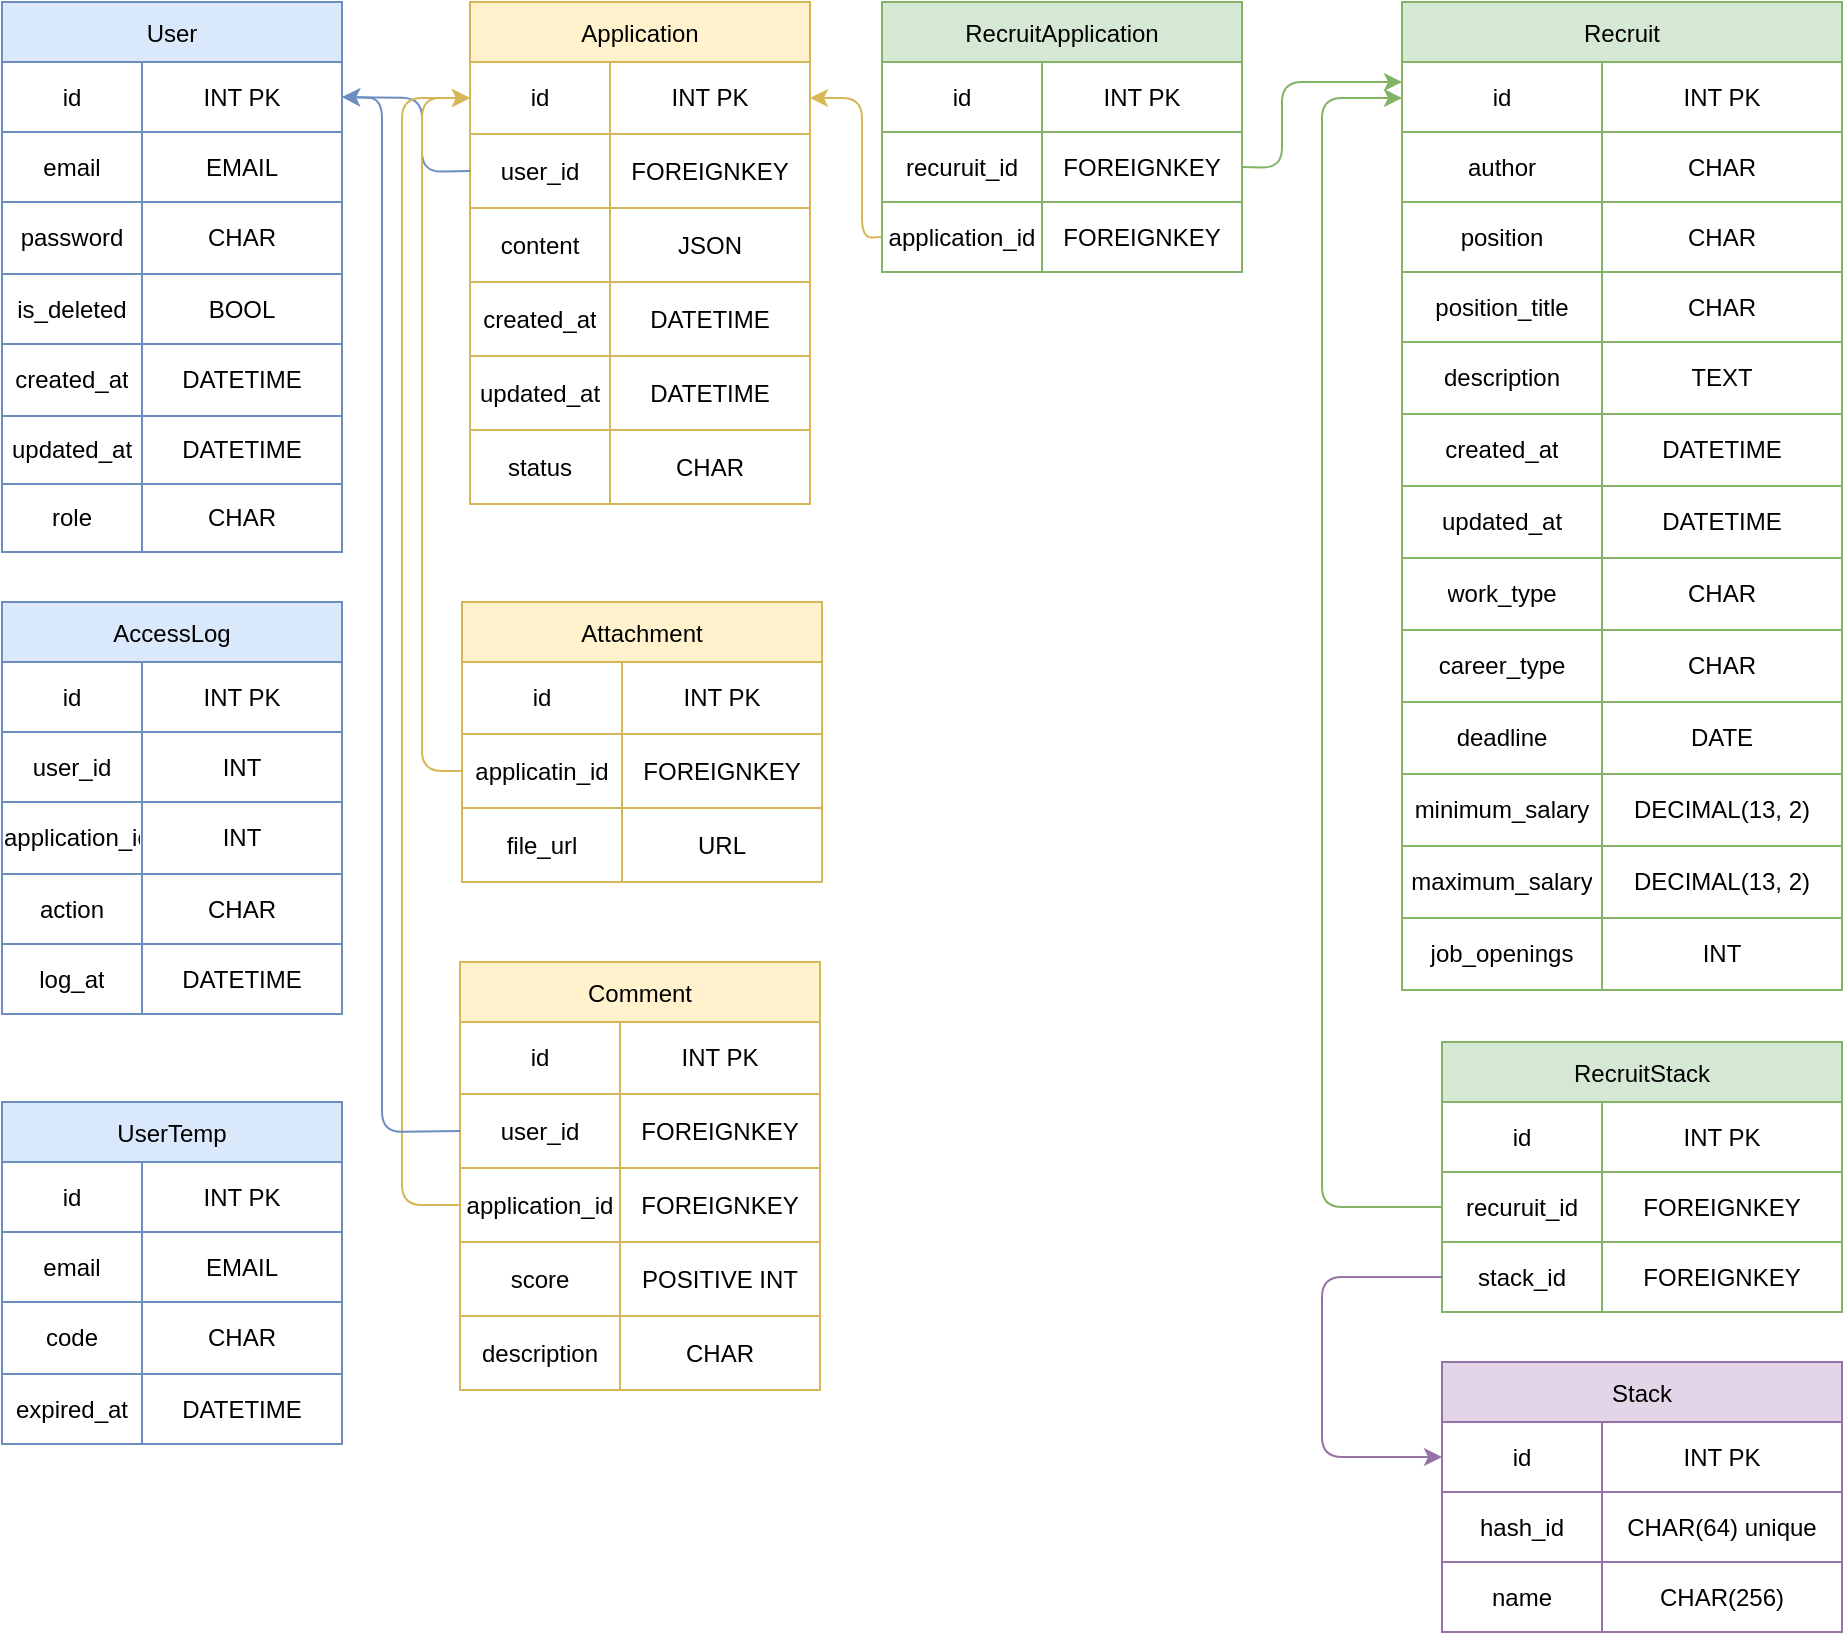 <mxfile version="15.2.1" type="device"><diagram id="fPB4pI1aR4sfu4cySGgM" name="Page-1"><mxGraphModel dx="1186" dy="529" grid="1" gridSize="10" guides="1" tooltips="1" connect="1" arrows="1" fold="1" page="1" pageScale="1" pageWidth="827" pageHeight="1169" math="0" shadow="0"><root><mxCell id="0"/><mxCell id="1" parent="0"/><mxCell id="WuAJHE4kELvEbRcxyLsb-28" value="User" style="shape=table;startSize=30;container=1;collapsible=0;childLayout=tableLayout;fillColor=#dae8fc;strokeColor=#6c8ebf;" parent="1" vertex="1"><mxGeometry x="10" width="170" height="275" as="geometry"/></mxCell><mxCell id="WuAJHE4kELvEbRcxyLsb-29" value="" style="shape=partialRectangle;collapsible=0;dropTarget=0;pointerEvents=0;fillColor=none;top=0;left=0;bottom=0;right=0;points=[[0,0.5],[1,0.5]];portConstraint=eastwest;" parent="WuAJHE4kELvEbRcxyLsb-28" vertex="1"><mxGeometry y="30" width="170" height="35" as="geometry"/></mxCell><mxCell id="WuAJHE4kELvEbRcxyLsb-30" value="id" style="shape=partialRectangle;html=1;whiteSpace=wrap;connectable=0;overflow=hidden;fillColor=none;top=0;left=0;bottom=0;right=0;pointerEvents=1;" parent="WuAJHE4kELvEbRcxyLsb-29" vertex="1"><mxGeometry width="70" height="35" as="geometry"/></mxCell><mxCell id="WuAJHE4kELvEbRcxyLsb-31" value="INT PK" style="shape=partialRectangle;html=1;whiteSpace=wrap;connectable=0;overflow=hidden;fillColor=none;top=0;left=0;bottom=0;right=0;pointerEvents=1;" parent="WuAJHE4kELvEbRcxyLsb-29" vertex="1"><mxGeometry x="70" width="100" height="35" as="geometry"/></mxCell><mxCell id="WuAJHE4kELvEbRcxyLsb-32" value="" style="shape=partialRectangle;collapsible=0;dropTarget=0;pointerEvents=0;fillColor=none;top=0;left=0;bottom=0;right=0;points=[[0,0.5],[1,0.5]];portConstraint=eastwest;" parent="WuAJHE4kELvEbRcxyLsb-28" vertex="1"><mxGeometry y="65" width="170" height="35" as="geometry"/></mxCell><mxCell id="WuAJHE4kELvEbRcxyLsb-33" value="email" style="shape=partialRectangle;html=1;whiteSpace=wrap;connectable=0;overflow=hidden;fillColor=none;top=0;left=0;bottom=0;right=0;pointerEvents=1;" parent="WuAJHE4kELvEbRcxyLsb-32" vertex="1"><mxGeometry width="70" height="35" as="geometry"/></mxCell><mxCell id="WuAJHE4kELvEbRcxyLsb-34" value="EMAIL" style="shape=partialRectangle;html=1;whiteSpace=wrap;connectable=0;overflow=hidden;fillColor=none;top=0;left=0;bottom=0;right=0;pointerEvents=1;" parent="WuAJHE4kELvEbRcxyLsb-32" vertex="1"><mxGeometry x="70" width="100" height="35" as="geometry"/></mxCell><mxCell id="WuAJHE4kELvEbRcxyLsb-35" value="" style="shape=partialRectangle;collapsible=0;dropTarget=0;pointerEvents=0;fillColor=none;top=0;left=0;bottom=0;right=0;points=[[0,0.5],[1,0.5]];portConstraint=eastwest;" parent="WuAJHE4kELvEbRcxyLsb-28" vertex="1"><mxGeometry y="100" width="170" height="36" as="geometry"/></mxCell><mxCell id="WuAJHE4kELvEbRcxyLsb-36" value="password" style="shape=partialRectangle;html=1;whiteSpace=wrap;connectable=0;overflow=hidden;fillColor=none;top=0;left=0;bottom=0;right=0;pointerEvents=1;" parent="WuAJHE4kELvEbRcxyLsb-35" vertex="1"><mxGeometry width="70" height="36" as="geometry"/></mxCell><mxCell id="WuAJHE4kELvEbRcxyLsb-37" value="CHAR" style="shape=partialRectangle;html=1;whiteSpace=wrap;connectable=0;overflow=hidden;fillColor=none;top=0;left=0;bottom=0;right=0;pointerEvents=1;" parent="WuAJHE4kELvEbRcxyLsb-35" vertex="1"><mxGeometry x="70" width="100" height="36" as="geometry"/></mxCell><mxCell id="WuAJHE4kELvEbRcxyLsb-49" style="shape=partialRectangle;collapsible=0;dropTarget=0;pointerEvents=0;fillColor=none;top=0;left=0;bottom=0;right=0;points=[[0,0.5],[1,0.5]];portConstraint=eastwest;" parent="WuAJHE4kELvEbRcxyLsb-28" vertex="1"><mxGeometry y="136" width="170" height="35" as="geometry"/></mxCell><mxCell id="WuAJHE4kELvEbRcxyLsb-50" value="is_deleted" style="shape=partialRectangle;html=1;whiteSpace=wrap;connectable=0;overflow=hidden;fillColor=none;top=0;left=0;bottom=0;right=0;pointerEvents=1;" parent="WuAJHE4kELvEbRcxyLsb-49" vertex="1"><mxGeometry width="70" height="35" as="geometry"/></mxCell><mxCell id="WuAJHE4kELvEbRcxyLsb-51" value="BOOL" style="shape=partialRectangle;html=1;whiteSpace=wrap;connectable=0;overflow=hidden;fillColor=none;top=0;left=0;bottom=0;right=0;pointerEvents=1;" parent="WuAJHE4kELvEbRcxyLsb-49" vertex="1"><mxGeometry x="70" width="100" height="35" as="geometry"/></mxCell><mxCell id="WuAJHE4kELvEbRcxyLsb-52" style="shape=partialRectangle;collapsible=0;dropTarget=0;pointerEvents=0;fillColor=none;top=0;left=0;bottom=0;right=0;points=[[0,0.5],[1,0.5]];portConstraint=eastwest;" parent="WuAJHE4kELvEbRcxyLsb-28" vertex="1"><mxGeometry y="171" width="170" height="36" as="geometry"/></mxCell><mxCell id="WuAJHE4kELvEbRcxyLsb-53" value="created_at" style="shape=partialRectangle;html=1;whiteSpace=wrap;connectable=0;overflow=hidden;fillColor=none;top=0;left=0;bottom=0;right=0;pointerEvents=1;" parent="WuAJHE4kELvEbRcxyLsb-52" vertex="1"><mxGeometry width="70" height="36" as="geometry"/></mxCell><mxCell id="WuAJHE4kELvEbRcxyLsb-54" value="DATETIME" style="shape=partialRectangle;html=1;whiteSpace=wrap;connectable=0;overflow=hidden;fillColor=none;top=0;left=0;bottom=0;right=0;pointerEvents=1;" parent="WuAJHE4kELvEbRcxyLsb-52" vertex="1"><mxGeometry x="70" width="100" height="36" as="geometry"/></mxCell><mxCell id="WuAJHE4kELvEbRcxyLsb-55" style="shape=partialRectangle;collapsible=0;dropTarget=0;pointerEvents=0;fillColor=none;top=0;left=0;bottom=0;right=0;points=[[0,0.5],[1,0.5]];portConstraint=eastwest;" parent="WuAJHE4kELvEbRcxyLsb-28" vertex="1"><mxGeometry y="207" width="170" height="34" as="geometry"/></mxCell><mxCell id="WuAJHE4kELvEbRcxyLsb-56" value="updated_at" style="shape=partialRectangle;html=1;whiteSpace=wrap;connectable=0;overflow=hidden;fillColor=none;top=0;left=0;bottom=0;right=0;pointerEvents=1;" parent="WuAJHE4kELvEbRcxyLsb-55" vertex="1"><mxGeometry width="70" height="34" as="geometry"/></mxCell><mxCell id="WuAJHE4kELvEbRcxyLsb-57" value="DATETIME" style="shape=partialRectangle;html=1;whiteSpace=wrap;connectable=0;overflow=hidden;fillColor=none;top=0;left=0;bottom=0;right=0;pointerEvents=1;" parent="WuAJHE4kELvEbRcxyLsb-55" vertex="1"><mxGeometry x="70" width="100" height="34" as="geometry"/></mxCell><mxCell id="m4BxYuM50Tmio2oOO1r--4" style="shape=partialRectangle;collapsible=0;dropTarget=0;pointerEvents=0;fillColor=none;top=0;left=0;bottom=0;right=0;points=[[0,0.5],[1,0.5]];portConstraint=eastwest;" parent="WuAJHE4kELvEbRcxyLsb-28" vertex="1"><mxGeometry y="241" width="170" height="34" as="geometry"/></mxCell><mxCell id="m4BxYuM50Tmio2oOO1r--5" value="role" style="shape=partialRectangle;html=1;whiteSpace=wrap;connectable=0;overflow=hidden;fillColor=none;top=0;left=0;bottom=0;right=0;pointerEvents=1;" parent="m4BxYuM50Tmio2oOO1r--4" vertex="1"><mxGeometry width="70" height="34" as="geometry"/></mxCell><mxCell id="m4BxYuM50Tmio2oOO1r--6" value="CHAR" style="shape=partialRectangle;html=1;whiteSpace=wrap;connectable=0;overflow=hidden;fillColor=none;top=0;left=0;bottom=0;right=0;pointerEvents=1;" parent="m4BxYuM50Tmio2oOO1r--4" vertex="1"><mxGeometry x="70" width="100" height="34" as="geometry"/></mxCell><mxCell id="WuAJHE4kELvEbRcxyLsb-58" value="Recruit" style="shape=table;startSize=30;container=1;collapsible=0;childLayout=tableLayout;fillColor=#d5e8d4;strokeColor=#82b366;" parent="1" vertex="1"><mxGeometry x="710" width="220" height="494" as="geometry"/></mxCell><mxCell id="WuAJHE4kELvEbRcxyLsb-59" value="" style="shape=partialRectangle;collapsible=0;dropTarget=0;pointerEvents=0;fillColor=none;top=0;left=0;bottom=0;right=0;points=[[0,0.5],[1,0.5]];portConstraint=eastwest;" parent="WuAJHE4kELvEbRcxyLsb-58" vertex="1"><mxGeometry y="30" width="220" height="35" as="geometry"/></mxCell><mxCell id="WuAJHE4kELvEbRcxyLsb-60" value="id" style="shape=partialRectangle;html=1;whiteSpace=wrap;connectable=0;overflow=hidden;fillColor=none;top=0;left=0;bottom=0;right=0;pointerEvents=1;" parent="WuAJHE4kELvEbRcxyLsb-59" vertex="1"><mxGeometry width="100" height="35" as="geometry"/></mxCell><mxCell id="WuAJHE4kELvEbRcxyLsb-61" value="INT PK" style="shape=partialRectangle;html=1;whiteSpace=wrap;connectable=0;overflow=hidden;fillColor=none;top=0;left=0;bottom=0;right=0;pointerEvents=1;" parent="WuAJHE4kELvEbRcxyLsb-59" vertex="1"><mxGeometry x="100" width="120" height="35" as="geometry"/></mxCell><mxCell id="lIaS1rzG-kriuXXyD3QB-4" style="shape=partialRectangle;collapsible=0;dropTarget=0;pointerEvents=0;fillColor=none;top=0;left=0;bottom=0;right=0;points=[[0,0.5],[1,0.5]];portConstraint=eastwest;" parent="WuAJHE4kELvEbRcxyLsb-58" vertex="1"><mxGeometry y="65" width="220" height="35" as="geometry"/></mxCell><mxCell id="lIaS1rzG-kriuXXyD3QB-5" value="author" style="shape=partialRectangle;html=1;whiteSpace=wrap;connectable=0;overflow=hidden;fillColor=none;top=0;left=0;bottom=0;right=0;pointerEvents=1;" parent="lIaS1rzG-kriuXXyD3QB-4" vertex="1"><mxGeometry width="100" height="35" as="geometry"/></mxCell><mxCell id="lIaS1rzG-kriuXXyD3QB-6" value="CHAR" style="shape=partialRectangle;html=1;whiteSpace=wrap;connectable=0;overflow=hidden;fillColor=none;top=0;left=0;bottom=0;right=0;pointerEvents=1;" parent="lIaS1rzG-kriuXXyD3QB-4" vertex="1"><mxGeometry x="100" width="120" height="35" as="geometry"/></mxCell><mxCell id="WuAJHE4kELvEbRcxyLsb-62" value="" style="shape=partialRectangle;collapsible=0;dropTarget=0;pointerEvents=0;fillColor=none;top=0;left=0;bottom=0;right=0;points=[[0,0.5],[1,0.5]];portConstraint=eastwest;" parent="WuAJHE4kELvEbRcxyLsb-58" vertex="1"><mxGeometry y="100" width="220" height="35" as="geometry"/></mxCell><mxCell id="WuAJHE4kELvEbRcxyLsb-63" value="position" style="shape=partialRectangle;html=1;whiteSpace=wrap;connectable=0;overflow=hidden;fillColor=none;top=0;left=0;bottom=0;right=0;pointerEvents=1;" parent="WuAJHE4kELvEbRcxyLsb-62" vertex="1"><mxGeometry width="100" height="35" as="geometry"/></mxCell><mxCell id="WuAJHE4kELvEbRcxyLsb-64" value="CHAR" style="shape=partialRectangle;html=1;whiteSpace=wrap;connectable=0;overflow=hidden;fillColor=none;top=0;left=0;bottom=0;right=0;pointerEvents=1;" parent="WuAJHE4kELvEbRcxyLsb-62" vertex="1"><mxGeometry x="100" width="120" height="35" as="geometry"/></mxCell><mxCell id="urxItscmg_UBN6j9nsoa-1" style="shape=partialRectangle;collapsible=0;dropTarget=0;pointerEvents=0;fillColor=none;top=0;left=0;bottom=0;right=0;points=[[0,0.5],[1,0.5]];portConstraint=eastwest;" parent="WuAJHE4kELvEbRcxyLsb-58" vertex="1"><mxGeometry y="135" width="220" height="35" as="geometry"/></mxCell><mxCell id="urxItscmg_UBN6j9nsoa-2" value="position_title" style="shape=partialRectangle;html=1;whiteSpace=wrap;connectable=0;overflow=hidden;fillColor=none;top=0;left=0;bottom=0;right=0;pointerEvents=1;" parent="urxItscmg_UBN6j9nsoa-1" vertex="1"><mxGeometry width="100" height="35" as="geometry"/></mxCell><mxCell id="urxItscmg_UBN6j9nsoa-3" value="CHAR" style="shape=partialRectangle;html=1;whiteSpace=wrap;connectable=0;overflow=hidden;fillColor=none;top=0;left=0;bottom=0;right=0;pointerEvents=1;" parent="urxItscmg_UBN6j9nsoa-1" vertex="1"><mxGeometry x="100" width="120" height="35" as="geometry"/></mxCell><mxCell id="WuAJHE4kELvEbRcxyLsb-65" value="" style="shape=partialRectangle;collapsible=0;dropTarget=0;pointerEvents=0;fillColor=none;top=0;left=0;bottom=0;right=0;points=[[0,0.5],[1,0.5]];portConstraint=eastwest;" parent="WuAJHE4kELvEbRcxyLsb-58" vertex="1"><mxGeometry y="170" width="220" height="36" as="geometry"/></mxCell><mxCell id="WuAJHE4kELvEbRcxyLsb-66" value="description" style="shape=partialRectangle;html=1;whiteSpace=wrap;connectable=0;overflow=hidden;fillColor=none;top=0;left=0;bottom=0;right=0;pointerEvents=1;" parent="WuAJHE4kELvEbRcxyLsb-65" vertex="1"><mxGeometry width="100" height="36" as="geometry"/></mxCell><mxCell id="WuAJHE4kELvEbRcxyLsb-67" value="TEXT" style="shape=partialRectangle;html=1;whiteSpace=wrap;connectable=0;overflow=hidden;fillColor=none;top=0;left=0;bottom=0;right=0;pointerEvents=1;" parent="WuAJHE4kELvEbRcxyLsb-65" vertex="1"><mxGeometry x="100" width="120" height="36" as="geometry"/></mxCell><mxCell id="Z59pMu61bIjjaSxgUbgr-38" style="shape=partialRectangle;collapsible=0;dropTarget=0;pointerEvents=0;fillColor=none;top=0;left=0;bottom=0;right=0;points=[[0,0.5],[1,0.5]];portConstraint=eastwest;" parent="WuAJHE4kELvEbRcxyLsb-58" vertex="1"><mxGeometry y="206" width="220" height="36" as="geometry"/></mxCell><mxCell id="Z59pMu61bIjjaSxgUbgr-39" value="created_at" style="shape=partialRectangle;html=1;whiteSpace=wrap;connectable=0;overflow=hidden;fillColor=none;top=0;left=0;bottom=0;right=0;pointerEvents=1;" parent="Z59pMu61bIjjaSxgUbgr-38" vertex="1"><mxGeometry width="100" height="36" as="geometry"/></mxCell><mxCell id="Z59pMu61bIjjaSxgUbgr-40" value="DATETIME" style="shape=partialRectangle;html=1;whiteSpace=wrap;connectable=0;overflow=hidden;fillColor=none;top=0;left=0;bottom=0;right=0;pointerEvents=1;" parent="Z59pMu61bIjjaSxgUbgr-38" vertex="1"><mxGeometry x="100" width="120" height="36" as="geometry"/></mxCell><mxCell id="Z59pMu61bIjjaSxgUbgr-41" style="shape=partialRectangle;collapsible=0;dropTarget=0;pointerEvents=0;fillColor=none;top=0;left=0;bottom=0;right=0;points=[[0,0.5],[1,0.5]];portConstraint=eastwest;" parent="WuAJHE4kELvEbRcxyLsb-58" vertex="1"><mxGeometry y="242" width="220" height="36" as="geometry"/></mxCell><mxCell id="Z59pMu61bIjjaSxgUbgr-42" value="updated_at" style="shape=partialRectangle;html=1;whiteSpace=wrap;connectable=0;overflow=hidden;fillColor=none;top=0;left=0;bottom=0;right=0;pointerEvents=1;" parent="Z59pMu61bIjjaSxgUbgr-41" vertex="1"><mxGeometry width="100" height="36" as="geometry"/></mxCell><mxCell id="Z59pMu61bIjjaSxgUbgr-43" value="DATETIME" style="shape=partialRectangle;html=1;whiteSpace=wrap;connectable=0;overflow=hidden;fillColor=none;top=0;left=0;bottom=0;right=0;pointerEvents=1;" parent="Z59pMu61bIjjaSxgUbgr-41" vertex="1"><mxGeometry x="100" width="120" height="36" as="geometry"/></mxCell><mxCell id="TohdfKj4wlpo29q5ejgs-4" style="shape=partialRectangle;collapsible=0;dropTarget=0;pointerEvents=0;fillColor=none;top=0;left=0;bottom=0;right=0;points=[[0,0.5],[1,0.5]];portConstraint=eastwest;" parent="WuAJHE4kELvEbRcxyLsb-58" vertex="1"><mxGeometry y="278" width="220" height="36" as="geometry"/></mxCell><mxCell id="TohdfKj4wlpo29q5ejgs-5" value="work_type" style="shape=partialRectangle;html=1;whiteSpace=wrap;connectable=0;overflow=hidden;fillColor=none;top=0;left=0;bottom=0;right=0;pointerEvents=1;" parent="TohdfKj4wlpo29q5ejgs-4" vertex="1"><mxGeometry width="100" height="36" as="geometry"/></mxCell><mxCell id="TohdfKj4wlpo29q5ejgs-6" value="CHAR" style="shape=partialRectangle;html=1;whiteSpace=wrap;connectable=0;overflow=hidden;fillColor=none;top=0;left=0;bottom=0;right=0;pointerEvents=1;" parent="TohdfKj4wlpo29q5ejgs-4" vertex="1"><mxGeometry x="100" width="120" height="36" as="geometry"/></mxCell><mxCell id="lIaS1rzG-kriuXXyD3QB-1" style="shape=partialRectangle;collapsible=0;dropTarget=0;pointerEvents=0;fillColor=none;top=0;left=0;bottom=0;right=0;points=[[0,0.5],[1,0.5]];portConstraint=eastwest;" parent="WuAJHE4kELvEbRcxyLsb-58" vertex="1"><mxGeometry y="314" width="220" height="36" as="geometry"/></mxCell><mxCell id="lIaS1rzG-kriuXXyD3QB-2" value="career_type" style="shape=partialRectangle;html=1;whiteSpace=wrap;connectable=0;overflow=hidden;fillColor=none;top=0;left=0;bottom=0;right=0;pointerEvents=1;" parent="lIaS1rzG-kriuXXyD3QB-1" vertex="1"><mxGeometry width="100" height="36" as="geometry"/></mxCell><mxCell id="lIaS1rzG-kriuXXyD3QB-3" value="CHAR" style="shape=partialRectangle;html=1;whiteSpace=wrap;connectable=0;overflow=hidden;fillColor=none;top=0;left=0;bottom=0;right=0;pointerEvents=1;" parent="lIaS1rzG-kriuXXyD3QB-1" vertex="1"><mxGeometry x="100" width="120" height="36" as="geometry"/></mxCell><mxCell id="TohdfKj4wlpo29q5ejgs-7" style="shape=partialRectangle;collapsible=0;dropTarget=0;pointerEvents=0;fillColor=none;top=0;left=0;bottom=0;right=0;points=[[0,0.5],[1,0.5]];portConstraint=eastwest;" parent="WuAJHE4kELvEbRcxyLsb-58" vertex="1"><mxGeometry y="350" width="220" height="36" as="geometry"/></mxCell><mxCell id="TohdfKj4wlpo29q5ejgs-8" value="deadline" style="shape=partialRectangle;html=1;whiteSpace=wrap;connectable=0;overflow=hidden;fillColor=none;top=0;left=0;bottom=0;right=0;pointerEvents=1;" parent="TohdfKj4wlpo29q5ejgs-7" vertex="1"><mxGeometry width="100" height="36" as="geometry"/></mxCell><mxCell id="TohdfKj4wlpo29q5ejgs-9" value="DATE" style="shape=partialRectangle;html=1;whiteSpace=wrap;connectable=0;overflow=hidden;fillColor=none;top=0;left=0;bottom=0;right=0;pointerEvents=1;" parent="TohdfKj4wlpo29q5ejgs-7" vertex="1"><mxGeometry x="100" width="120" height="36" as="geometry"/></mxCell><mxCell id="dEU2mVu6F2W6IAhDtgWx-1" style="shape=partialRectangle;collapsible=0;dropTarget=0;pointerEvents=0;fillColor=none;top=0;left=0;bottom=0;right=0;points=[[0,0.5],[1,0.5]];portConstraint=eastwest;" parent="WuAJHE4kELvEbRcxyLsb-58" vertex="1"><mxGeometry y="386" width="220" height="36" as="geometry"/></mxCell><mxCell id="dEU2mVu6F2W6IAhDtgWx-2" value="minimum_salary" style="shape=partialRectangle;html=1;whiteSpace=wrap;connectable=0;overflow=hidden;fillColor=none;top=0;left=0;bottom=0;right=0;pointerEvents=1;" parent="dEU2mVu6F2W6IAhDtgWx-1" vertex="1"><mxGeometry width="100" height="36" as="geometry"/></mxCell><mxCell id="dEU2mVu6F2W6IAhDtgWx-3" value="DECIMAL(13, 2)" style="shape=partialRectangle;html=1;whiteSpace=wrap;connectable=0;overflow=hidden;fillColor=none;top=0;left=0;bottom=0;right=0;pointerEvents=1;" parent="dEU2mVu6F2W6IAhDtgWx-1" vertex="1"><mxGeometry x="100" width="120" height="36" as="geometry"/></mxCell><mxCell id="dEU2mVu6F2W6IAhDtgWx-4" style="shape=partialRectangle;collapsible=0;dropTarget=0;pointerEvents=0;fillColor=none;top=0;left=0;bottom=0;right=0;points=[[0,0.5],[1,0.5]];portConstraint=eastwest;" parent="WuAJHE4kELvEbRcxyLsb-58" vertex="1"><mxGeometry y="422" width="220" height="36" as="geometry"/></mxCell><mxCell id="dEU2mVu6F2W6IAhDtgWx-5" value="maximum_salary" style="shape=partialRectangle;html=1;whiteSpace=wrap;connectable=0;overflow=hidden;fillColor=none;top=0;left=0;bottom=0;right=0;pointerEvents=1;" parent="dEU2mVu6F2W6IAhDtgWx-4" vertex="1"><mxGeometry width="100" height="36" as="geometry"/></mxCell><mxCell id="dEU2mVu6F2W6IAhDtgWx-6" value="DECIMAL(13, 2)" style="shape=partialRectangle;html=1;whiteSpace=wrap;connectable=0;overflow=hidden;fillColor=none;top=0;left=0;bottom=0;right=0;pointerEvents=1;" parent="dEU2mVu6F2W6IAhDtgWx-4" vertex="1"><mxGeometry x="100" width="120" height="36" as="geometry"/></mxCell><mxCell id="lIaS1rzG-kriuXXyD3QB-7" style="shape=partialRectangle;collapsible=0;dropTarget=0;pointerEvents=0;fillColor=none;top=0;left=0;bottom=0;right=0;points=[[0,0.5],[1,0.5]];portConstraint=eastwest;" parent="WuAJHE4kELvEbRcxyLsb-58" vertex="1"><mxGeometry y="458" width="220" height="36" as="geometry"/></mxCell><mxCell id="lIaS1rzG-kriuXXyD3QB-8" value="job_openings" style="shape=partialRectangle;html=1;whiteSpace=wrap;connectable=0;overflow=hidden;fillColor=none;top=0;left=0;bottom=0;right=0;pointerEvents=1;" parent="lIaS1rzG-kriuXXyD3QB-7" vertex="1"><mxGeometry width="100" height="36" as="geometry"/></mxCell><mxCell id="lIaS1rzG-kriuXXyD3QB-9" value="INT" style="shape=partialRectangle;html=1;whiteSpace=wrap;connectable=0;overflow=hidden;fillColor=none;top=0;left=0;bottom=0;right=0;pointerEvents=1;" parent="lIaS1rzG-kriuXXyD3QB-7" vertex="1"><mxGeometry x="100" width="120" height="36" as="geometry"/></mxCell><mxCell id="WuAJHE4kELvEbRcxyLsb-83" value="Stack" style="shape=table;startSize=30;container=1;collapsible=0;childLayout=tableLayout;fillColor=#e1d5e7;strokeColor=#9673a6;" parent="1" vertex="1"><mxGeometry x="730" y="680" width="200" height="135" as="geometry"/></mxCell><mxCell id="WuAJHE4kELvEbRcxyLsb-84" value="" style="shape=partialRectangle;collapsible=0;dropTarget=0;pointerEvents=0;fillColor=none;top=0;left=0;bottom=0;right=0;points=[[0,0.5],[1,0.5]];portConstraint=eastwest;" parent="WuAJHE4kELvEbRcxyLsb-83" vertex="1"><mxGeometry y="30" width="200" height="35" as="geometry"/></mxCell><mxCell id="WuAJHE4kELvEbRcxyLsb-85" value="id" style="shape=partialRectangle;html=1;whiteSpace=wrap;connectable=0;overflow=hidden;fillColor=none;top=0;left=0;bottom=0;right=0;pointerEvents=1;" parent="WuAJHE4kELvEbRcxyLsb-84" vertex="1"><mxGeometry width="80" height="35" as="geometry"/></mxCell><mxCell id="WuAJHE4kELvEbRcxyLsb-86" value="INT PK" style="shape=partialRectangle;html=1;whiteSpace=wrap;connectable=0;overflow=hidden;fillColor=none;top=0;left=0;bottom=0;right=0;pointerEvents=1;" parent="WuAJHE4kELvEbRcxyLsb-84" vertex="1"><mxGeometry x="80" width="120" height="35" as="geometry"/></mxCell><mxCell id="WuAJHE4kELvEbRcxyLsb-87" value="" style="shape=partialRectangle;collapsible=0;dropTarget=0;pointerEvents=0;fillColor=none;top=0;left=0;bottom=0;right=0;points=[[0,0.5],[1,0.5]];portConstraint=eastwest;" parent="WuAJHE4kELvEbRcxyLsb-83" vertex="1"><mxGeometry y="65" width="200" height="35" as="geometry"/></mxCell><mxCell id="WuAJHE4kELvEbRcxyLsb-88" value="hash_id" style="shape=partialRectangle;html=1;whiteSpace=wrap;connectable=0;overflow=hidden;fillColor=none;top=0;left=0;bottom=0;right=0;pointerEvents=1;" parent="WuAJHE4kELvEbRcxyLsb-87" vertex="1"><mxGeometry width="80" height="35" as="geometry"/></mxCell><mxCell id="WuAJHE4kELvEbRcxyLsb-89" value="CHAR(64) unique" style="shape=partialRectangle;html=1;whiteSpace=wrap;connectable=0;overflow=hidden;fillColor=none;top=0;left=0;bottom=0;right=0;pointerEvents=1;" parent="WuAJHE4kELvEbRcxyLsb-87" vertex="1"><mxGeometry x="80" width="120" height="35" as="geometry"/></mxCell><mxCell id="Z59pMu61bIjjaSxgUbgr-1" style="shape=partialRectangle;collapsible=0;dropTarget=0;pointerEvents=0;fillColor=none;top=0;left=0;bottom=0;right=0;points=[[0,0.5],[1,0.5]];portConstraint=eastwest;" parent="WuAJHE4kELvEbRcxyLsb-83" vertex="1"><mxGeometry y="100" width="200" height="35" as="geometry"/></mxCell><mxCell id="Z59pMu61bIjjaSxgUbgr-2" value="name" style="shape=partialRectangle;html=1;whiteSpace=wrap;connectable=0;overflow=hidden;fillColor=none;top=0;left=0;bottom=0;right=0;pointerEvents=1;" parent="Z59pMu61bIjjaSxgUbgr-1" vertex="1"><mxGeometry width="80" height="35" as="geometry"/></mxCell><mxCell id="Z59pMu61bIjjaSxgUbgr-3" value="CHAR(256)" style="shape=partialRectangle;html=1;whiteSpace=wrap;connectable=0;overflow=hidden;fillColor=none;top=0;left=0;bottom=0;right=0;pointerEvents=1;" parent="Z59pMu61bIjjaSxgUbgr-1" vertex="1"><mxGeometry x="80" width="120" height="35" as="geometry"/></mxCell><mxCell id="WuAJHE4kELvEbRcxyLsb-108" value="RecruitStack" style="shape=table;startSize=30;container=1;collapsible=0;childLayout=tableLayout;fillColor=#d5e8d4;strokeColor=#82b366;" parent="1" vertex="1"><mxGeometry x="730" y="520" width="200" height="135" as="geometry"/></mxCell><mxCell id="WuAJHE4kELvEbRcxyLsb-109" value="" style="shape=partialRectangle;collapsible=0;dropTarget=0;pointerEvents=0;fillColor=none;top=0;left=0;bottom=0;right=0;points=[[0,0.5],[1,0.5]];portConstraint=eastwest;" parent="WuAJHE4kELvEbRcxyLsb-108" vertex="1"><mxGeometry y="30" width="200" height="35" as="geometry"/></mxCell><mxCell id="WuAJHE4kELvEbRcxyLsb-110" value="id" style="shape=partialRectangle;html=1;whiteSpace=wrap;connectable=0;overflow=hidden;fillColor=none;top=0;left=0;bottom=0;right=0;pointerEvents=1;" parent="WuAJHE4kELvEbRcxyLsb-109" vertex="1"><mxGeometry width="80" height="35" as="geometry"/></mxCell><mxCell id="WuAJHE4kELvEbRcxyLsb-111" value="INT PK" style="shape=partialRectangle;html=1;whiteSpace=wrap;connectable=0;overflow=hidden;fillColor=none;top=0;left=0;bottom=0;right=0;pointerEvents=1;" parent="WuAJHE4kELvEbRcxyLsb-109" vertex="1"><mxGeometry x="80" width="120" height="35" as="geometry"/></mxCell><mxCell id="WuAJHE4kELvEbRcxyLsb-112" value="" style="shape=partialRectangle;collapsible=0;dropTarget=0;pointerEvents=0;fillColor=none;top=0;left=0;bottom=0;right=0;points=[[0,0.5],[1,0.5]];portConstraint=eastwest;" parent="WuAJHE4kELvEbRcxyLsb-108" vertex="1"><mxGeometry y="65" width="200" height="35" as="geometry"/></mxCell><mxCell id="WuAJHE4kELvEbRcxyLsb-113" value="recuruit_id" style="shape=partialRectangle;html=1;whiteSpace=wrap;connectable=0;overflow=hidden;fillColor=none;top=0;left=0;bottom=0;right=0;pointerEvents=1;" parent="WuAJHE4kELvEbRcxyLsb-112" vertex="1"><mxGeometry width="80" height="35" as="geometry"/></mxCell><mxCell id="WuAJHE4kELvEbRcxyLsb-114" value="FOREIGNKEY" style="shape=partialRectangle;html=1;whiteSpace=wrap;connectable=0;overflow=hidden;fillColor=none;top=0;left=0;bottom=0;right=0;pointerEvents=1;" parent="WuAJHE4kELvEbRcxyLsb-112" vertex="1"><mxGeometry x="80" width="120" height="35" as="geometry"/></mxCell><mxCell id="WuAJHE4kELvEbRcxyLsb-115" style="shape=partialRectangle;collapsible=0;dropTarget=0;pointerEvents=0;fillColor=none;top=0;left=0;bottom=0;right=0;points=[[0,0.5],[1,0.5]];portConstraint=eastwest;" parent="WuAJHE4kELvEbRcxyLsb-108" vertex="1"><mxGeometry y="100" width="200" height="35" as="geometry"/></mxCell><mxCell id="WuAJHE4kELvEbRcxyLsb-116" value="stack_id" style="shape=partialRectangle;html=1;whiteSpace=wrap;connectable=0;overflow=hidden;fillColor=none;top=0;left=0;bottom=0;right=0;pointerEvents=1;" parent="WuAJHE4kELvEbRcxyLsb-115" vertex="1"><mxGeometry width="80" height="35" as="geometry"/></mxCell><mxCell id="WuAJHE4kELvEbRcxyLsb-117" value="FOREIGNKEY" style="shape=partialRectangle;html=1;whiteSpace=wrap;connectable=0;overflow=hidden;fillColor=none;top=0;left=0;bottom=0;right=0;pointerEvents=1;" parent="WuAJHE4kELvEbRcxyLsb-115" vertex="1"><mxGeometry x="80" width="120" height="35" as="geometry"/></mxCell><mxCell id="WuAJHE4kELvEbRcxyLsb-121" value="" style="edgeStyle=elbowEdgeStyle;elbow=vertical;endArrow=classic;html=1;exitX=0;exitY=0.5;exitDx=0;exitDy=0;entryX=0;entryY=0.5;entryDx=0;entryDy=0;fillColor=#e1d5e7;strokeColor=#9673a6;" parent="1" source="WuAJHE4kELvEbRcxyLsb-115" target="WuAJHE4kELvEbRcxyLsb-84" edge="1"><mxGeometry width="50" height="50" relative="1" as="geometry"><mxPoint x="390" y="420" as="sourcePoint"/><mxPoint x="470" y="600" as="targetPoint"/><Array as="points"><mxPoint x="670" y="630"/><mxPoint x="600" y="630"/><mxPoint x="510" y="400"/><mxPoint x="510" y="530"/><mxPoint x="470" y="480"/></Array></mxGeometry></mxCell><mxCell id="WuAJHE4kELvEbRcxyLsb-123" value="" style="edgeStyle=orthogonalEdgeStyle;elbow=vertical;endArrow=classic;html=1;exitX=0;exitY=0.5;exitDx=0;exitDy=0;fillColor=#d5e8d4;strokeColor=#82b366;" parent="1" source="WuAJHE4kELvEbRcxyLsb-112" target="WuAJHE4kELvEbRcxyLsb-59" edge="1"><mxGeometry width="50" height="50" relative="1" as="geometry"><mxPoint x="560" y="450" as="sourcePoint"/><mxPoint x="500" y="70" as="targetPoint"/><Array as="points"><mxPoint x="670" y="603"/><mxPoint x="670" y="48"/></Array></mxGeometry></mxCell><mxCell id="WuAJHE4kELvEbRcxyLsb-124" value="Application" style="shape=table;startSize=30;container=1;collapsible=0;childLayout=tableLayout;fillColor=#fff2cc;strokeColor=#d6b656;" parent="1" vertex="1"><mxGeometry x="244" width="170" height="251" as="geometry"/></mxCell><mxCell id="WuAJHE4kELvEbRcxyLsb-125" value="" style="shape=partialRectangle;collapsible=0;dropTarget=0;pointerEvents=0;fillColor=none;top=0;left=0;bottom=0;right=0;points=[[0,0.5],[1,0.5]];portConstraint=eastwest;" parent="WuAJHE4kELvEbRcxyLsb-124" vertex="1"><mxGeometry y="30" width="170" height="36" as="geometry"/></mxCell><mxCell id="WuAJHE4kELvEbRcxyLsb-126" value="id" style="shape=partialRectangle;html=1;whiteSpace=wrap;connectable=0;overflow=hidden;fillColor=none;top=0;left=0;bottom=0;right=0;pointerEvents=1;" parent="WuAJHE4kELvEbRcxyLsb-125" vertex="1"><mxGeometry width="70" height="36" as="geometry"/></mxCell><mxCell id="WuAJHE4kELvEbRcxyLsb-127" value="INT PK" style="shape=partialRectangle;html=1;whiteSpace=wrap;connectable=0;overflow=hidden;fillColor=none;top=0;left=0;bottom=0;right=0;pointerEvents=1;" parent="WuAJHE4kELvEbRcxyLsb-125" vertex="1"><mxGeometry x="70" width="100" height="36" as="geometry"/></mxCell><mxCell id="WuAJHE4kELvEbRcxyLsb-128" value="" style="shape=partialRectangle;collapsible=0;dropTarget=0;pointerEvents=0;fillColor=none;top=0;left=0;bottom=0;right=0;points=[[0,0.5],[1,0.5]];portConstraint=eastwest;" parent="WuAJHE4kELvEbRcxyLsb-124" vertex="1"><mxGeometry y="66" width="170" height="37" as="geometry"/></mxCell><mxCell id="WuAJHE4kELvEbRcxyLsb-129" value="user_id" style="shape=partialRectangle;html=1;whiteSpace=wrap;connectable=0;overflow=hidden;fillColor=none;top=0;left=0;bottom=0;right=0;pointerEvents=1;" parent="WuAJHE4kELvEbRcxyLsb-128" vertex="1"><mxGeometry width="70" height="37" as="geometry"/></mxCell><mxCell id="WuAJHE4kELvEbRcxyLsb-130" value="FOREIGNKEY" style="shape=partialRectangle;html=1;whiteSpace=wrap;connectable=0;overflow=hidden;fillColor=none;top=0;left=0;bottom=0;right=0;pointerEvents=1;" parent="WuAJHE4kELvEbRcxyLsb-128" vertex="1"><mxGeometry x="70" width="100" height="37" as="geometry"/></mxCell><mxCell id="Z59pMu61bIjjaSxgUbgr-5" style="shape=partialRectangle;collapsible=0;dropTarget=0;pointerEvents=0;fillColor=none;top=0;left=0;bottom=0;right=0;points=[[0,0.5],[1,0.5]];portConstraint=eastwest;" parent="WuAJHE4kELvEbRcxyLsb-124" vertex="1"><mxGeometry y="103" width="170" height="37" as="geometry"/></mxCell><mxCell id="Z59pMu61bIjjaSxgUbgr-6" value="content" style="shape=partialRectangle;html=1;whiteSpace=wrap;connectable=0;overflow=hidden;fillColor=none;top=0;left=0;bottom=0;right=0;pointerEvents=1;" parent="Z59pMu61bIjjaSxgUbgr-5" vertex="1"><mxGeometry width="70" height="37" as="geometry"/></mxCell><mxCell id="Z59pMu61bIjjaSxgUbgr-7" value="JSON" style="shape=partialRectangle;html=1;whiteSpace=wrap;connectable=0;overflow=hidden;fillColor=none;top=0;left=0;bottom=0;right=0;pointerEvents=1;" parent="Z59pMu61bIjjaSxgUbgr-5" vertex="1"><mxGeometry x="70" width="100" height="37" as="geometry"/></mxCell><mxCell id="Z59pMu61bIjjaSxgUbgr-32" style="shape=partialRectangle;collapsible=0;dropTarget=0;pointerEvents=0;fillColor=none;top=0;left=0;bottom=0;right=0;points=[[0,0.5],[1,0.5]];portConstraint=eastwest;" parent="WuAJHE4kELvEbRcxyLsb-124" vertex="1"><mxGeometry y="140" width="170" height="37" as="geometry"/></mxCell><mxCell id="Z59pMu61bIjjaSxgUbgr-33" value="created_at" style="shape=partialRectangle;html=1;whiteSpace=wrap;connectable=0;overflow=hidden;fillColor=none;top=0;left=0;bottom=0;right=0;pointerEvents=1;" parent="Z59pMu61bIjjaSxgUbgr-32" vertex="1"><mxGeometry width="70" height="37" as="geometry"/></mxCell><mxCell id="Z59pMu61bIjjaSxgUbgr-34" value="DATETIME" style="shape=partialRectangle;html=1;whiteSpace=wrap;connectable=0;overflow=hidden;fillColor=none;top=0;left=0;bottom=0;right=0;pointerEvents=1;" parent="Z59pMu61bIjjaSxgUbgr-32" vertex="1"><mxGeometry x="70" width="100" height="37" as="geometry"/></mxCell><mxCell id="Z59pMu61bIjjaSxgUbgr-35" style="shape=partialRectangle;collapsible=0;dropTarget=0;pointerEvents=0;fillColor=none;top=0;left=0;bottom=0;right=0;points=[[0,0.5],[1,0.5]];portConstraint=eastwest;" parent="WuAJHE4kELvEbRcxyLsb-124" vertex="1"><mxGeometry y="177" width="170" height="37" as="geometry"/></mxCell><mxCell id="Z59pMu61bIjjaSxgUbgr-36" value="updated_at" style="shape=partialRectangle;html=1;whiteSpace=wrap;connectable=0;overflow=hidden;fillColor=none;top=0;left=0;bottom=0;right=0;pointerEvents=1;" parent="Z59pMu61bIjjaSxgUbgr-35" vertex="1"><mxGeometry width="70" height="37" as="geometry"/></mxCell><mxCell id="Z59pMu61bIjjaSxgUbgr-37" value="DATETIME" style="shape=partialRectangle;html=1;whiteSpace=wrap;connectable=0;overflow=hidden;fillColor=none;top=0;left=0;bottom=0;right=0;pointerEvents=1;" parent="Z59pMu61bIjjaSxgUbgr-35" vertex="1"><mxGeometry x="70" width="100" height="37" as="geometry"/></mxCell><mxCell id="TohdfKj4wlpo29q5ejgs-1" style="shape=partialRectangle;collapsible=0;dropTarget=0;pointerEvents=0;fillColor=none;top=0;left=0;bottom=0;right=0;points=[[0,0.5],[1,0.5]];portConstraint=eastwest;" parent="WuAJHE4kELvEbRcxyLsb-124" vertex="1"><mxGeometry y="214" width="170" height="37" as="geometry"/></mxCell><mxCell id="TohdfKj4wlpo29q5ejgs-2" value="status" style="shape=partialRectangle;html=1;whiteSpace=wrap;connectable=0;overflow=hidden;fillColor=none;top=0;left=0;bottom=0;right=0;pointerEvents=1;" parent="TohdfKj4wlpo29q5ejgs-1" vertex="1"><mxGeometry width="70" height="37" as="geometry"/></mxCell><mxCell id="TohdfKj4wlpo29q5ejgs-3" value="CHAR" style="shape=partialRectangle;html=1;whiteSpace=wrap;connectable=0;overflow=hidden;fillColor=none;top=0;left=0;bottom=0;right=0;pointerEvents=1;" parent="TohdfKj4wlpo29q5ejgs-1" vertex="1"><mxGeometry x="70" width="100" height="37" as="geometry"/></mxCell><mxCell id="WuAJHE4kELvEbRcxyLsb-151" value="" style="endArrow=classic;html=1;exitX=0;exitY=0.5;exitDx=0;exitDy=0;entryX=1;entryY=0.5;entryDx=0;entryDy=0;fillColor=#dae8fc;strokeColor=#6c8ebf;" parent="1" source="WuAJHE4kELvEbRcxyLsb-128" target="WuAJHE4kELvEbRcxyLsb-29" edge="1"><mxGeometry width="50" height="50" relative="1" as="geometry"><mxPoint x="390" y="420" as="sourcePoint"/><mxPoint x="440" y="370" as="targetPoint"/><Array as="points"><mxPoint x="220" y="85"/><mxPoint x="220" y="48"/></Array></mxGeometry></mxCell><mxCell id="Z59pMu61bIjjaSxgUbgr-8" value="Attachment" style="shape=table;startSize=30;container=1;collapsible=0;childLayout=tableLayout;fillColor=#fff2cc;strokeColor=#d6b656;" parent="1" vertex="1"><mxGeometry x="240" y="300" width="180" height="140" as="geometry"/></mxCell><mxCell id="Z59pMu61bIjjaSxgUbgr-9" value="" style="shape=partialRectangle;collapsible=0;dropTarget=0;pointerEvents=0;fillColor=none;top=0;left=0;bottom=0;right=0;points=[[0,0.5],[1,0.5]];portConstraint=eastwest;" parent="Z59pMu61bIjjaSxgUbgr-8" vertex="1"><mxGeometry y="30" width="180" height="36" as="geometry"/></mxCell><mxCell id="Z59pMu61bIjjaSxgUbgr-10" value="id" style="shape=partialRectangle;html=1;whiteSpace=wrap;connectable=0;overflow=hidden;fillColor=none;top=0;left=0;bottom=0;right=0;pointerEvents=1;" parent="Z59pMu61bIjjaSxgUbgr-9" vertex="1"><mxGeometry width="80" height="36" as="geometry"/></mxCell><mxCell id="Z59pMu61bIjjaSxgUbgr-11" value="INT PK" style="shape=partialRectangle;html=1;whiteSpace=wrap;connectable=0;overflow=hidden;fillColor=none;top=0;left=0;bottom=0;right=0;pointerEvents=1;" parent="Z59pMu61bIjjaSxgUbgr-9" vertex="1"><mxGeometry x="80" width="100" height="36" as="geometry"/></mxCell><mxCell id="Z59pMu61bIjjaSxgUbgr-12" value="" style="shape=partialRectangle;collapsible=0;dropTarget=0;pointerEvents=0;fillColor=none;top=0;left=0;bottom=0;right=0;points=[[0,0.5],[1,0.5]];portConstraint=eastwest;" parent="Z59pMu61bIjjaSxgUbgr-8" vertex="1"><mxGeometry y="66" width="180" height="37" as="geometry"/></mxCell><mxCell id="Z59pMu61bIjjaSxgUbgr-13" value="applicatin_id" style="shape=partialRectangle;html=1;whiteSpace=wrap;connectable=0;overflow=hidden;fillColor=none;top=0;left=0;bottom=0;right=0;pointerEvents=1;" parent="Z59pMu61bIjjaSxgUbgr-12" vertex="1"><mxGeometry width="80" height="37" as="geometry"/></mxCell><mxCell id="Z59pMu61bIjjaSxgUbgr-14" value="FOREIGNKEY" style="shape=partialRectangle;html=1;whiteSpace=wrap;connectable=0;overflow=hidden;fillColor=none;top=0;left=0;bottom=0;right=0;pointerEvents=1;" parent="Z59pMu61bIjjaSxgUbgr-12" vertex="1"><mxGeometry x="80" width="100" height="37" as="geometry"/></mxCell><mxCell id="Z59pMu61bIjjaSxgUbgr-28" style="shape=partialRectangle;collapsible=0;dropTarget=0;pointerEvents=0;fillColor=none;top=0;left=0;bottom=0;right=0;points=[[0,0.5],[1,0.5]];portConstraint=eastwest;" parent="Z59pMu61bIjjaSxgUbgr-8" vertex="1"><mxGeometry y="103" width="180" height="37" as="geometry"/></mxCell><mxCell id="Z59pMu61bIjjaSxgUbgr-29" value="file_url" style="shape=partialRectangle;html=1;whiteSpace=wrap;connectable=0;overflow=hidden;fillColor=none;top=0;left=0;bottom=0;right=0;pointerEvents=1;" parent="Z59pMu61bIjjaSxgUbgr-28" vertex="1"><mxGeometry width="80" height="37" as="geometry"/></mxCell><mxCell id="Z59pMu61bIjjaSxgUbgr-30" value="URL" style="shape=partialRectangle;html=1;whiteSpace=wrap;connectable=0;overflow=hidden;fillColor=none;top=0;left=0;bottom=0;right=0;pointerEvents=1;" parent="Z59pMu61bIjjaSxgUbgr-28" vertex="1"><mxGeometry x="80" width="100" height="37" as="geometry"/></mxCell><mxCell id="Z59pMu61bIjjaSxgUbgr-27" value="" style="edgeStyle=segmentEdgeStyle;endArrow=classic;html=1;exitX=0;exitY=0.5;exitDx=0;exitDy=0;fillColor=#fff2cc;strokeColor=#d6b656;" parent="1" source="Z59pMu61bIjjaSxgUbgr-12" edge="1"><mxGeometry width="50" height="50" relative="1" as="geometry"><mxPoint x="240" y="464.5" as="sourcePoint"/><mxPoint x="244" y="48" as="targetPoint"/><Array as="points"><mxPoint x="220" y="385"/><mxPoint x="220" y="48"/></Array></mxGeometry></mxCell><mxCell id="cD5nsbe1BvMRjAvYbySH-1" value="UserTemp" style="shape=table;startSize=30;container=1;collapsible=0;childLayout=tableLayout;fillColor=#dae8fc;strokeColor=#6c8ebf;" parent="1" vertex="1"><mxGeometry x="10" y="550" width="170" height="171" as="geometry"/></mxCell><mxCell id="cD5nsbe1BvMRjAvYbySH-2" value="" style="shape=partialRectangle;collapsible=0;dropTarget=0;pointerEvents=0;fillColor=none;top=0;left=0;bottom=0;right=0;points=[[0,0.5],[1,0.5]];portConstraint=eastwest;" parent="cD5nsbe1BvMRjAvYbySH-1" vertex="1"><mxGeometry y="30" width="170" height="35" as="geometry"/></mxCell><mxCell id="cD5nsbe1BvMRjAvYbySH-3" value="id" style="shape=partialRectangle;html=1;whiteSpace=wrap;connectable=0;overflow=hidden;fillColor=none;top=0;left=0;bottom=0;right=0;pointerEvents=1;" parent="cD5nsbe1BvMRjAvYbySH-2" vertex="1"><mxGeometry width="70" height="35" as="geometry"/></mxCell><mxCell id="cD5nsbe1BvMRjAvYbySH-4" value="INT PK" style="shape=partialRectangle;html=1;whiteSpace=wrap;connectable=0;overflow=hidden;fillColor=none;top=0;left=0;bottom=0;right=0;pointerEvents=1;" parent="cD5nsbe1BvMRjAvYbySH-2" vertex="1"><mxGeometry x="70" width="100" height="35" as="geometry"/></mxCell><mxCell id="cD5nsbe1BvMRjAvYbySH-5" value="" style="shape=partialRectangle;collapsible=0;dropTarget=0;pointerEvents=0;fillColor=none;top=0;left=0;bottom=0;right=0;points=[[0,0.5],[1,0.5]];portConstraint=eastwest;" parent="cD5nsbe1BvMRjAvYbySH-1" vertex="1"><mxGeometry y="65" width="170" height="35" as="geometry"/></mxCell><mxCell id="cD5nsbe1BvMRjAvYbySH-6" value="email" style="shape=partialRectangle;html=1;whiteSpace=wrap;connectable=0;overflow=hidden;fillColor=none;top=0;left=0;bottom=0;right=0;pointerEvents=1;" parent="cD5nsbe1BvMRjAvYbySH-5" vertex="1"><mxGeometry width="70" height="35" as="geometry"/></mxCell><mxCell id="cD5nsbe1BvMRjAvYbySH-7" value="EMAIL" style="shape=partialRectangle;html=1;whiteSpace=wrap;connectable=0;overflow=hidden;fillColor=none;top=0;left=0;bottom=0;right=0;pointerEvents=1;" parent="cD5nsbe1BvMRjAvYbySH-5" vertex="1"><mxGeometry x="70" width="100" height="35" as="geometry"/></mxCell><mxCell id="cD5nsbe1BvMRjAvYbySH-8" value="" style="shape=partialRectangle;collapsible=0;dropTarget=0;pointerEvents=0;fillColor=none;top=0;left=0;bottom=0;right=0;points=[[0,0.5],[1,0.5]];portConstraint=eastwest;" parent="cD5nsbe1BvMRjAvYbySH-1" vertex="1"><mxGeometry y="100" width="170" height="36" as="geometry"/></mxCell><mxCell id="cD5nsbe1BvMRjAvYbySH-9" value="code" style="shape=partialRectangle;html=1;whiteSpace=wrap;connectable=0;overflow=hidden;fillColor=none;top=0;left=0;bottom=0;right=0;pointerEvents=1;" parent="cD5nsbe1BvMRjAvYbySH-8" vertex="1"><mxGeometry width="70" height="36" as="geometry"/></mxCell><mxCell id="cD5nsbe1BvMRjAvYbySH-10" value="CHAR" style="shape=partialRectangle;html=1;whiteSpace=wrap;connectable=0;overflow=hidden;fillColor=none;top=0;left=0;bottom=0;right=0;pointerEvents=1;" parent="cD5nsbe1BvMRjAvYbySH-8" vertex="1"><mxGeometry x="70" width="100" height="36" as="geometry"/></mxCell><mxCell id="cD5nsbe1BvMRjAvYbySH-11" style="shape=partialRectangle;collapsible=0;dropTarget=0;pointerEvents=0;fillColor=none;top=0;left=0;bottom=0;right=0;points=[[0,0.5],[1,0.5]];portConstraint=eastwest;" parent="cD5nsbe1BvMRjAvYbySH-1" vertex="1"><mxGeometry y="136" width="170" height="35" as="geometry"/></mxCell><mxCell id="cD5nsbe1BvMRjAvYbySH-12" value="expired_at" style="shape=partialRectangle;html=1;whiteSpace=wrap;connectable=0;overflow=hidden;fillColor=none;top=0;left=0;bottom=0;right=0;pointerEvents=1;" parent="cD5nsbe1BvMRjAvYbySH-11" vertex="1"><mxGeometry width="70" height="35" as="geometry"/></mxCell><mxCell id="cD5nsbe1BvMRjAvYbySH-13" value="DATETIME" style="shape=partialRectangle;html=1;whiteSpace=wrap;connectable=0;overflow=hidden;fillColor=none;top=0;left=0;bottom=0;right=0;pointerEvents=1;" parent="cD5nsbe1BvMRjAvYbySH-11" vertex="1"><mxGeometry x="70" width="100" height="35" as="geometry"/></mxCell><mxCell id="cD5nsbe1BvMRjAvYbySH-23" value="RecruitApplication" style="shape=table;startSize=30;container=1;collapsible=0;childLayout=tableLayout;fillColor=#d5e8d4;strokeColor=#82b366;" parent="1" vertex="1"><mxGeometry x="450" width="180" height="135" as="geometry"/></mxCell><mxCell id="cD5nsbe1BvMRjAvYbySH-24" value="" style="shape=partialRectangle;collapsible=0;dropTarget=0;pointerEvents=0;fillColor=none;top=0;left=0;bottom=0;right=0;points=[[0,0.5],[1,0.5]];portConstraint=eastwest;" parent="cD5nsbe1BvMRjAvYbySH-23" vertex="1"><mxGeometry y="30" width="180" height="35" as="geometry"/></mxCell><mxCell id="cD5nsbe1BvMRjAvYbySH-25" value="id" style="shape=partialRectangle;html=1;whiteSpace=wrap;connectable=0;overflow=hidden;fillColor=none;top=0;left=0;bottom=0;right=0;pointerEvents=1;" parent="cD5nsbe1BvMRjAvYbySH-24" vertex="1"><mxGeometry width="80" height="35" as="geometry"/></mxCell><mxCell id="cD5nsbe1BvMRjAvYbySH-26" value="INT PK" style="shape=partialRectangle;html=1;whiteSpace=wrap;connectable=0;overflow=hidden;fillColor=none;top=0;left=0;bottom=0;right=0;pointerEvents=1;" parent="cD5nsbe1BvMRjAvYbySH-24" vertex="1"><mxGeometry x="80" width="100" height="35" as="geometry"/></mxCell><mxCell id="cD5nsbe1BvMRjAvYbySH-27" value="" style="shape=partialRectangle;collapsible=0;dropTarget=0;pointerEvents=0;fillColor=none;top=0;left=0;bottom=0;right=0;points=[[0,0.5],[1,0.5]];portConstraint=eastwest;" parent="cD5nsbe1BvMRjAvYbySH-23" vertex="1"><mxGeometry y="65" width="180" height="35" as="geometry"/></mxCell><mxCell id="cD5nsbe1BvMRjAvYbySH-28" value="recuruit_id" style="shape=partialRectangle;html=1;whiteSpace=wrap;connectable=0;overflow=hidden;fillColor=none;top=0;left=0;bottom=0;right=0;pointerEvents=1;" parent="cD5nsbe1BvMRjAvYbySH-27" vertex="1"><mxGeometry width="80" height="35" as="geometry"/></mxCell><mxCell id="cD5nsbe1BvMRjAvYbySH-29" value="FOREIGNKEY" style="shape=partialRectangle;html=1;whiteSpace=wrap;connectable=0;overflow=hidden;fillColor=none;top=0;left=0;bottom=0;right=0;pointerEvents=1;" parent="cD5nsbe1BvMRjAvYbySH-27" vertex="1"><mxGeometry x="80" width="100" height="35" as="geometry"/></mxCell><mxCell id="cD5nsbe1BvMRjAvYbySH-30" style="shape=partialRectangle;collapsible=0;dropTarget=0;pointerEvents=0;fillColor=none;top=0;left=0;bottom=0;right=0;points=[[0,0.5],[1,0.5]];portConstraint=eastwest;" parent="cD5nsbe1BvMRjAvYbySH-23" vertex="1"><mxGeometry y="100" width="180" height="35" as="geometry"/></mxCell><mxCell id="cD5nsbe1BvMRjAvYbySH-31" value="application_id" style="shape=partialRectangle;html=1;whiteSpace=wrap;connectable=0;overflow=hidden;fillColor=none;top=0;left=0;bottom=0;right=0;pointerEvents=1;" parent="cD5nsbe1BvMRjAvYbySH-30" vertex="1"><mxGeometry width="80" height="35" as="geometry"/></mxCell><mxCell id="cD5nsbe1BvMRjAvYbySH-32" value="FOREIGNKEY" style="shape=partialRectangle;html=1;whiteSpace=wrap;connectable=0;overflow=hidden;fillColor=none;top=0;left=0;bottom=0;right=0;pointerEvents=1;" parent="cD5nsbe1BvMRjAvYbySH-30" vertex="1"><mxGeometry x="80" width="100" height="35" as="geometry"/></mxCell><mxCell id="cD5nsbe1BvMRjAvYbySH-33" value="" style="endArrow=classic;html=1;exitX=1;exitY=0.5;exitDx=0;exitDy=0;entryX=0;entryY=0.286;entryDx=0;entryDy=0;entryPerimeter=0;fillColor=#d5e8d4;strokeColor=#82b366;" parent="1" source="cD5nsbe1BvMRjAvYbySH-27" target="WuAJHE4kELvEbRcxyLsb-59" edge="1"><mxGeometry width="50" height="50" relative="1" as="geometry"><mxPoint x="450" y="320" as="sourcePoint"/><mxPoint x="710" y="50" as="targetPoint"/><Array as="points"><mxPoint x="650" y="83"/><mxPoint x="650" y="40"/></Array></mxGeometry></mxCell><mxCell id="cD5nsbe1BvMRjAvYbySH-34" value="" style="endArrow=classic;html=1;exitX=0;exitY=0.5;exitDx=0;exitDy=0;entryX=1;entryY=0.5;entryDx=0;entryDy=0;fillColor=#fff2cc;strokeColor=#d6b656;" parent="1" source="cD5nsbe1BvMRjAvYbySH-30" target="WuAJHE4kELvEbRcxyLsb-125" edge="1"><mxGeometry width="50" height="50" relative="1" as="geometry"><mxPoint x="450" y="320" as="sourcePoint"/><mxPoint x="500" y="270" as="targetPoint"/><Array as="points"><mxPoint x="440" y="118"/><mxPoint x="440" y="48"/></Array></mxGeometry></mxCell><mxCell id="eDPh6zDrF1PkO-Og0LIb-1" value="Comment" style="shape=table;startSize=30;container=1;collapsible=0;childLayout=tableLayout;fillColor=#fff2cc;strokeColor=#d6b656;" parent="1" vertex="1"><mxGeometry x="239" y="480" width="180" height="214" as="geometry"/></mxCell><mxCell id="eDPh6zDrF1PkO-Og0LIb-2" value="" style="shape=partialRectangle;collapsible=0;dropTarget=0;pointerEvents=0;fillColor=none;top=0;left=0;bottom=0;right=0;points=[[0,0.5],[1,0.5]];portConstraint=eastwest;" parent="eDPh6zDrF1PkO-Og0LIb-1" vertex="1"><mxGeometry y="30" width="180" height="36" as="geometry"/></mxCell><mxCell id="eDPh6zDrF1PkO-Og0LIb-3" value="id" style="shape=partialRectangle;html=1;whiteSpace=wrap;connectable=0;overflow=hidden;fillColor=none;top=0;left=0;bottom=0;right=0;pointerEvents=1;" parent="eDPh6zDrF1PkO-Og0LIb-2" vertex="1"><mxGeometry width="80" height="36" as="geometry"/></mxCell><mxCell id="eDPh6zDrF1PkO-Og0LIb-4" value="INT PK" style="shape=partialRectangle;html=1;whiteSpace=wrap;connectable=0;overflow=hidden;fillColor=none;top=0;left=0;bottom=0;right=0;pointerEvents=1;" parent="eDPh6zDrF1PkO-Og0LIb-2" vertex="1"><mxGeometry x="80" width="100" height="36" as="geometry"/></mxCell><mxCell id="eDPh6zDrF1PkO-Og0LIb-5" value="" style="shape=partialRectangle;collapsible=0;dropTarget=0;pointerEvents=0;fillColor=none;top=0;left=0;bottom=0;right=0;points=[[0,0.5],[1,0.5]];portConstraint=eastwest;" parent="eDPh6zDrF1PkO-Og0LIb-1" vertex="1"><mxGeometry y="66" width="180" height="37" as="geometry"/></mxCell><mxCell id="eDPh6zDrF1PkO-Og0LIb-6" value="user_id" style="shape=partialRectangle;html=1;whiteSpace=wrap;connectable=0;overflow=hidden;fillColor=none;top=0;left=0;bottom=0;right=0;pointerEvents=1;" parent="eDPh6zDrF1PkO-Og0LIb-5" vertex="1"><mxGeometry width="80" height="37" as="geometry"/></mxCell><mxCell id="eDPh6zDrF1PkO-Og0LIb-7" value="FOREIGNKEY" style="shape=partialRectangle;html=1;whiteSpace=wrap;connectable=0;overflow=hidden;fillColor=none;top=0;left=0;bottom=0;right=0;pointerEvents=1;" parent="eDPh6zDrF1PkO-Og0LIb-5" vertex="1"><mxGeometry x="80" width="100" height="37" as="geometry"/></mxCell><mxCell id="eDPh6zDrF1PkO-Og0LIb-8" style="shape=partialRectangle;collapsible=0;dropTarget=0;pointerEvents=0;fillColor=none;top=0;left=0;bottom=0;right=0;points=[[0,0.5],[1,0.5]];portConstraint=eastwest;" parent="eDPh6zDrF1PkO-Og0LIb-1" vertex="1"><mxGeometry y="103" width="180" height="37" as="geometry"/></mxCell><mxCell id="eDPh6zDrF1PkO-Og0LIb-9" value="application_id" style="shape=partialRectangle;html=1;whiteSpace=wrap;connectable=0;overflow=hidden;fillColor=none;top=0;left=0;bottom=0;right=0;pointerEvents=1;" parent="eDPh6zDrF1PkO-Og0LIb-8" vertex="1"><mxGeometry width="80" height="37" as="geometry"/></mxCell><mxCell id="eDPh6zDrF1PkO-Og0LIb-10" value="FOREIGNKEY" style="shape=partialRectangle;html=1;whiteSpace=wrap;connectable=0;overflow=hidden;fillColor=none;top=0;left=0;bottom=0;right=0;pointerEvents=1;" parent="eDPh6zDrF1PkO-Og0LIb-8" vertex="1"><mxGeometry x="80" width="100" height="37" as="geometry"/></mxCell><mxCell id="eDPh6zDrF1PkO-Og0LIb-36" style="shape=partialRectangle;collapsible=0;dropTarget=0;pointerEvents=0;fillColor=none;top=0;left=0;bottom=0;right=0;points=[[0,0.5],[1,0.5]];portConstraint=eastwest;" parent="eDPh6zDrF1PkO-Og0LIb-1" vertex="1"><mxGeometry y="140" width="180" height="37" as="geometry"/></mxCell><mxCell id="eDPh6zDrF1PkO-Og0LIb-37" value="score" style="shape=partialRectangle;html=1;whiteSpace=wrap;connectable=0;overflow=hidden;fillColor=none;top=0;left=0;bottom=0;right=0;pointerEvents=1;" parent="eDPh6zDrF1PkO-Og0LIb-36" vertex="1"><mxGeometry width="80" height="37" as="geometry"/></mxCell><mxCell id="eDPh6zDrF1PkO-Og0LIb-38" value="POSITIVE INT" style="shape=partialRectangle;html=1;whiteSpace=wrap;connectable=0;overflow=hidden;fillColor=none;top=0;left=0;bottom=0;right=0;pointerEvents=1;" parent="eDPh6zDrF1PkO-Og0LIb-36" vertex="1"><mxGeometry x="80" width="100" height="37" as="geometry"/></mxCell><mxCell id="NsgTPEIBUTGKC3PwVQkl-1" style="shape=partialRectangle;collapsible=0;dropTarget=0;pointerEvents=0;fillColor=none;top=0;left=0;bottom=0;right=0;points=[[0,0.5],[1,0.5]];portConstraint=eastwest;" parent="eDPh6zDrF1PkO-Og0LIb-1" vertex="1"><mxGeometry y="177" width="180" height="37" as="geometry"/></mxCell><mxCell id="NsgTPEIBUTGKC3PwVQkl-2" value="description" style="shape=partialRectangle;html=1;whiteSpace=wrap;connectable=0;overflow=hidden;fillColor=none;top=0;left=0;bottom=0;right=0;pointerEvents=1;" parent="NsgTPEIBUTGKC3PwVQkl-1" vertex="1"><mxGeometry width="80" height="37" as="geometry"/></mxCell><mxCell id="NsgTPEIBUTGKC3PwVQkl-3" value="CHAR" style="shape=partialRectangle;html=1;whiteSpace=wrap;connectable=0;overflow=hidden;fillColor=none;top=0;left=0;bottom=0;right=0;pointerEvents=1;" parent="NsgTPEIBUTGKC3PwVQkl-1" vertex="1"><mxGeometry x="80" width="100" height="37" as="geometry"/></mxCell><mxCell id="eDPh6zDrF1PkO-Og0LIb-39" value="" style="edgeStyle=segmentEdgeStyle;endArrow=classic;html=1;exitX=0;exitY=0.5;exitDx=0;exitDy=0;fillColor=#fff2cc;strokeColor=#d6b656;entryX=0;entryY=0.5;entryDx=0;entryDy=0;" parent="1" source="eDPh6zDrF1PkO-Og0LIb-8" target="WuAJHE4kELvEbRcxyLsb-125" edge="1"><mxGeometry width="50" height="50" relative="1" as="geometry"><mxPoint x="220.04" y="471" as="sourcePoint"/><mxPoint x="239" y="40" as="targetPoint"/><Array as="points"><mxPoint x="210" y="601"/><mxPoint x="210" y="48"/></Array></mxGeometry></mxCell><mxCell id="NsgTPEIBUTGKC3PwVQkl-4" value="" style="endArrow=classic;html=1;exitX=0;exitY=0.5;exitDx=0;exitDy=0;entryX=1;entryY=0.5;entryDx=0;entryDy=0;fillColor=#dae8fc;strokeColor=#6c8ebf;" parent="1" source="eDPh6zDrF1PkO-Og0LIb-5" target="WuAJHE4kELvEbRcxyLsb-29" edge="1"><mxGeometry width="50" height="50" relative="1" as="geometry"><mxPoint x="254" y="94.5" as="sourcePoint"/><mxPoint x="190" y="57.5" as="targetPoint"/><Array as="points"><mxPoint x="200" y="565"/><mxPoint x="200" y="48"/></Array></mxGeometry></mxCell><mxCell id="f0ii41j3PfKFIxFhsE2o-1" value="AccessLog" style="shape=table;startSize=30;container=1;collapsible=0;childLayout=tableLayout;fillColor=#dae8fc;strokeColor=#6c8ebf;" vertex="1" parent="1"><mxGeometry x="10" y="300" width="170" height="206" as="geometry"/></mxCell><mxCell id="f0ii41j3PfKFIxFhsE2o-2" value="" style="shape=partialRectangle;collapsible=0;dropTarget=0;pointerEvents=0;fillColor=none;top=0;left=0;bottom=0;right=0;points=[[0,0.5],[1,0.5]];portConstraint=eastwest;" vertex="1" parent="f0ii41j3PfKFIxFhsE2o-1"><mxGeometry y="30" width="170" height="35" as="geometry"/></mxCell><mxCell id="f0ii41j3PfKFIxFhsE2o-3" value="id" style="shape=partialRectangle;html=1;whiteSpace=wrap;connectable=0;overflow=hidden;fillColor=none;top=0;left=0;bottom=0;right=0;pointerEvents=1;" vertex="1" parent="f0ii41j3PfKFIxFhsE2o-2"><mxGeometry width="70" height="35" as="geometry"/></mxCell><mxCell id="f0ii41j3PfKFIxFhsE2o-4" value="INT PK" style="shape=partialRectangle;html=1;whiteSpace=wrap;connectable=0;overflow=hidden;fillColor=none;top=0;left=0;bottom=0;right=0;pointerEvents=1;" vertex="1" parent="f0ii41j3PfKFIxFhsE2o-2"><mxGeometry x="70" width="100" height="35" as="geometry"/></mxCell><mxCell id="f0ii41j3PfKFIxFhsE2o-5" value="" style="shape=partialRectangle;collapsible=0;dropTarget=0;pointerEvents=0;fillColor=none;top=0;left=0;bottom=0;right=0;points=[[0,0.5],[1,0.5]];portConstraint=eastwest;" vertex="1" parent="f0ii41j3PfKFIxFhsE2o-1"><mxGeometry y="65" width="170" height="35" as="geometry"/></mxCell><mxCell id="f0ii41j3PfKFIxFhsE2o-6" value="user_id" style="shape=partialRectangle;html=1;whiteSpace=wrap;connectable=0;overflow=hidden;fillColor=none;top=0;left=0;bottom=0;right=0;pointerEvents=1;" vertex="1" parent="f0ii41j3PfKFIxFhsE2o-5"><mxGeometry width="70" height="35" as="geometry"/></mxCell><mxCell id="f0ii41j3PfKFIxFhsE2o-7" value="INT" style="shape=partialRectangle;html=1;whiteSpace=wrap;connectable=0;overflow=hidden;fillColor=none;top=0;left=0;bottom=0;right=0;pointerEvents=1;" vertex="1" parent="f0ii41j3PfKFIxFhsE2o-5"><mxGeometry x="70" width="100" height="35" as="geometry"/></mxCell><mxCell id="f0ii41j3PfKFIxFhsE2o-8" value="" style="shape=partialRectangle;collapsible=0;dropTarget=0;pointerEvents=0;fillColor=none;top=0;left=0;bottom=0;right=0;points=[[0,0.5],[1,0.5]];portConstraint=eastwest;" vertex="1" parent="f0ii41j3PfKFIxFhsE2o-1"><mxGeometry y="100" width="170" height="36" as="geometry"/></mxCell><mxCell id="f0ii41j3PfKFIxFhsE2o-9" value="application_id" style="shape=partialRectangle;html=1;whiteSpace=wrap;connectable=0;overflow=hidden;fillColor=none;top=0;left=0;bottom=0;right=0;pointerEvents=1;" vertex="1" parent="f0ii41j3PfKFIxFhsE2o-8"><mxGeometry width="70" height="36" as="geometry"/></mxCell><mxCell id="f0ii41j3PfKFIxFhsE2o-10" value="INT" style="shape=partialRectangle;html=1;whiteSpace=wrap;connectable=0;overflow=hidden;fillColor=none;top=0;left=0;bottom=0;right=0;pointerEvents=1;" vertex="1" parent="f0ii41j3PfKFIxFhsE2o-8"><mxGeometry x="70" width="100" height="36" as="geometry"/></mxCell><mxCell id="f0ii41j3PfKFIxFhsE2o-11" style="shape=partialRectangle;collapsible=0;dropTarget=0;pointerEvents=0;fillColor=none;top=0;left=0;bottom=0;right=0;points=[[0,0.5],[1,0.5]];portConstraint=eastwest;" vertex="1" parent="f0ii41j3PfKFIxFhsE2o-1"><mxGeometry y="136" width="170" height="35" as="geometry"/></mxCell><mxCell id="f0ii41j3PfKFIxFhsE2o-12" value="action" style="shape=partialRectangle;html=1;whiteSpace=wrap;connectable=0;overflow=hidden;fillColor=none;top=0;left=0;bottom=0;right=0;pointerEvents=1;" vertex="1" parent="f0ii41j3PfKFIxFhsE2o-11"><mxGeometry width="70" height="35" as="geometry"/></mxCell><mxCell id="f0ii41j3PfKFIxFhsE2o-13" value="CHAR" style="shape=partialRectangle;html=1;whiteSpace=wrap;connectable=0;overflow=hidden;fillColor=none;top=0;left=0;bottom=0;right=0;pointerEvents=1;" vertex="1" parent="f0ii41j3PfKFIxFhsE2o-11"><mxGeometry x="70" width="100" height="35" as="geometry"/></mxCell><mxCell id="f0ii41j3PfKFIxFhsE2o-14" style="shape=partialRectangle;collapsible=0;dropTarget=0;pointerEvents=0;fillColor=none;top=0;left=0;bottom=0;right=0;points=[[0,0.5],[1,0.5]];portConstraint=eastwest;" vertex="1" parent="f0ii41j3PfKFIxFhsE2o-1"><mxGeometry y="171" width="170" height="35" as="geometry"/></mxCell><mxCell id="f0ii41j3PfKFIxFhsE2o-15" value="log_at" style="shape=partialRectangle;html=1;whiteSpace=wrap;connectable=0;overflow=hidden;fillColor=none;top=0;left=0;bottom=0;right=0;pointerEvents=1;" vertex="1" parent="f0ii41j3PfKFIxFhsE2o-14"><mxGeometry width="70" height="35" as="geometry"/></mxCell><mxCell id="f0ii41j3PfKFIxFhsE2o-16" value="DATETIME" style="shape=partialRectangle;html=1;whiteSpace=wrap;connectable=0;overflow=hidden;fillColor=none;top=0;left=0;bottom=0;right=0;pointerEvents=1;" vertex="1" parent="f0ii41j3PfKFIxFhsE2o-14"><mxGeometry x="70" width="100" height="35" as="geometry"/></mxCell></root></mxGraphModel></diagram></mxfile>